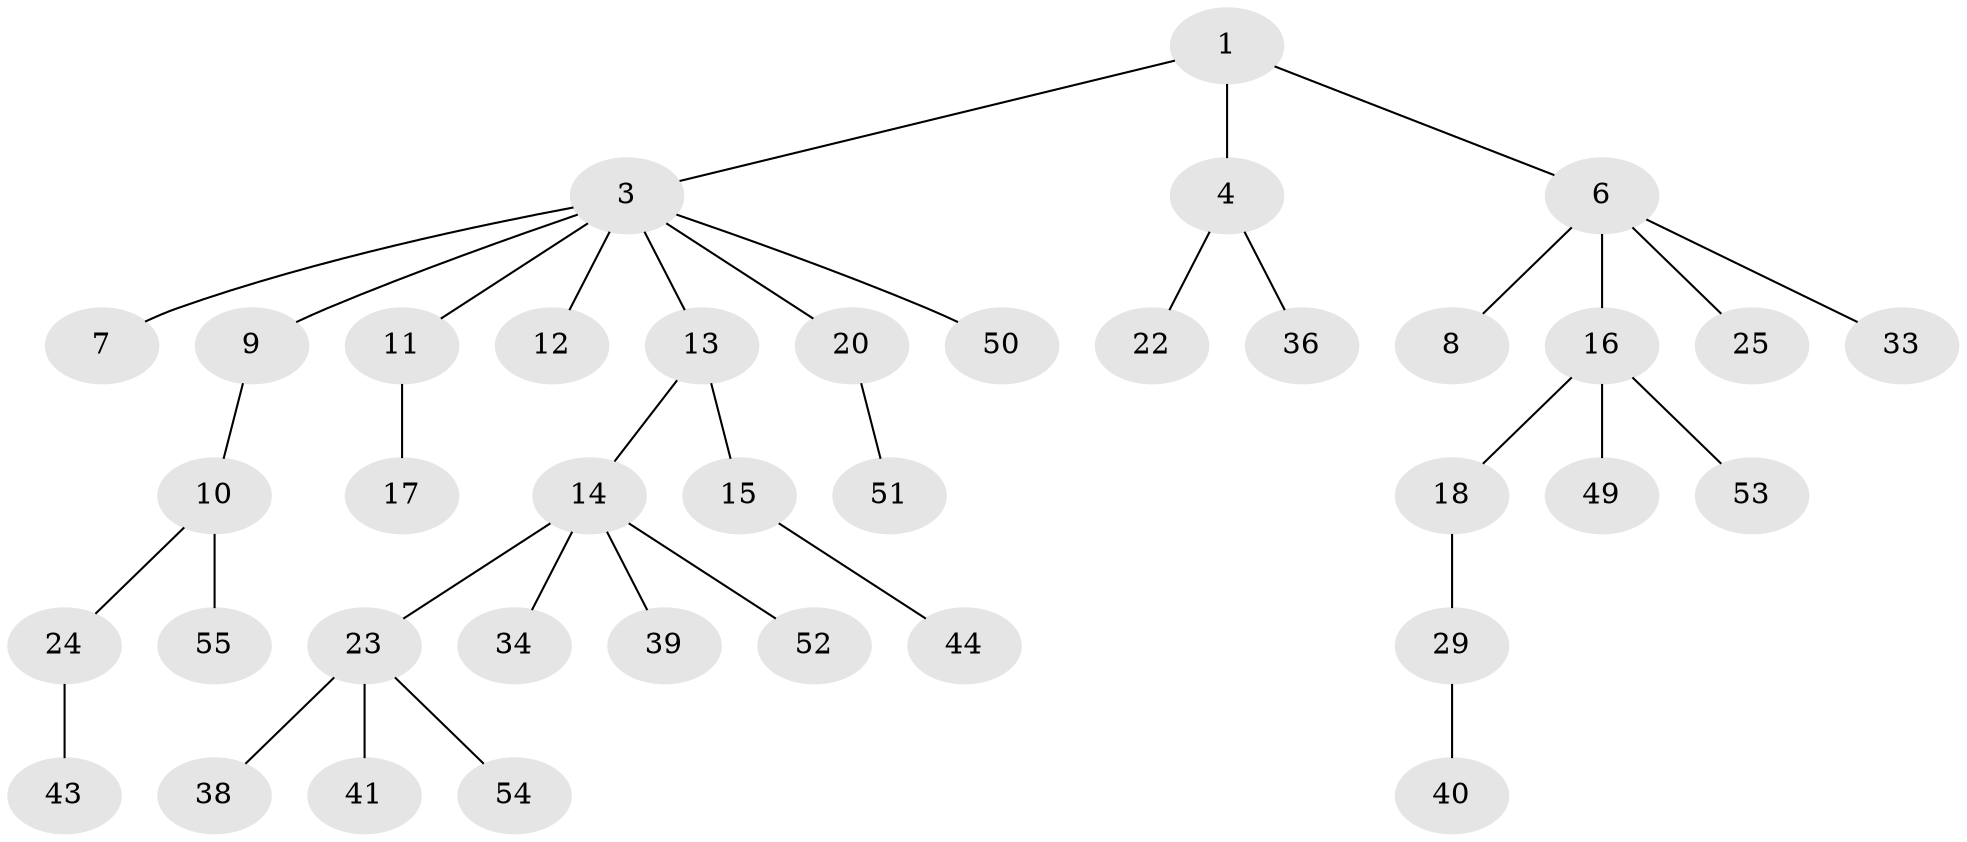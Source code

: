 // original degree distribution, {1: 0.5087719298245614, 4: 0.07017543859649122, 5: 0.05263157894736842, 6: 0.017543859649122806, 2: 0.24561403508771928, 3: 0.10526315789473684}
// Generated by graph-tools (version 1.1) at 2025/42/03/06/25 10:42:05]
// undirected, 38 vertices, 37 edges
graph export_dot {
graph [start="1"]
  node [color=gray90,style=filled];
  1 [super="+2"];
  3 [super="+5"];
  4 [super="+35"];
  6 [super="+28"];
  7;
  8 [super="+21"];
  9;
  10 [super="+46"];
  11 [super="+27"];
  12;
  13;
  14 [super="+19"];
  15 [super="+31"];
  16 [super="+37"];
  17 [super="+47"];
  18 [super="+42"];
  20 [super="+26"];
  22 [super="+57"];
  23 [super="+30"];
  24;
  25;
  29 [super="+32"];
  33;
  34 [super="+48"];
  36;
  38 [super="+56"];
  39;
  40 [super="+45"];
  41;
  43;
  44;
  49;
  50;
  51;
  52;
  53;
  54;
  55;
  1 -- 3;
  1 -- 4;
  1 -- 6;
  3 -- 12;
  3 -- 13;
  3 -- 50;
  3 -- 20;
  3 -- 7;
  3 -- 9;
  3 -- 11;
  4 -- 22;
  4 -- 36;
  6 -- 8;
  6 -- 16;
  6 -- 25;
  6 -- 33;
  9 -- 10;
  10 -- 24;
  10 -- 55;
  11 -- 17;
  13 -- 14;
  13 -- 15;
  14 -- 34;
  14 -- 52;
  14 -- 23;
  14 -- 39;
  15 -- 44;
  16 -- 18;
  16 -- 53;
  16 -- 49;
  18 -- 29;
  20 -- 51;
  23 -- 38;
  23 -- 41;
  23 -- 54;
  24 -- 43;
  29 -- 40;
}

